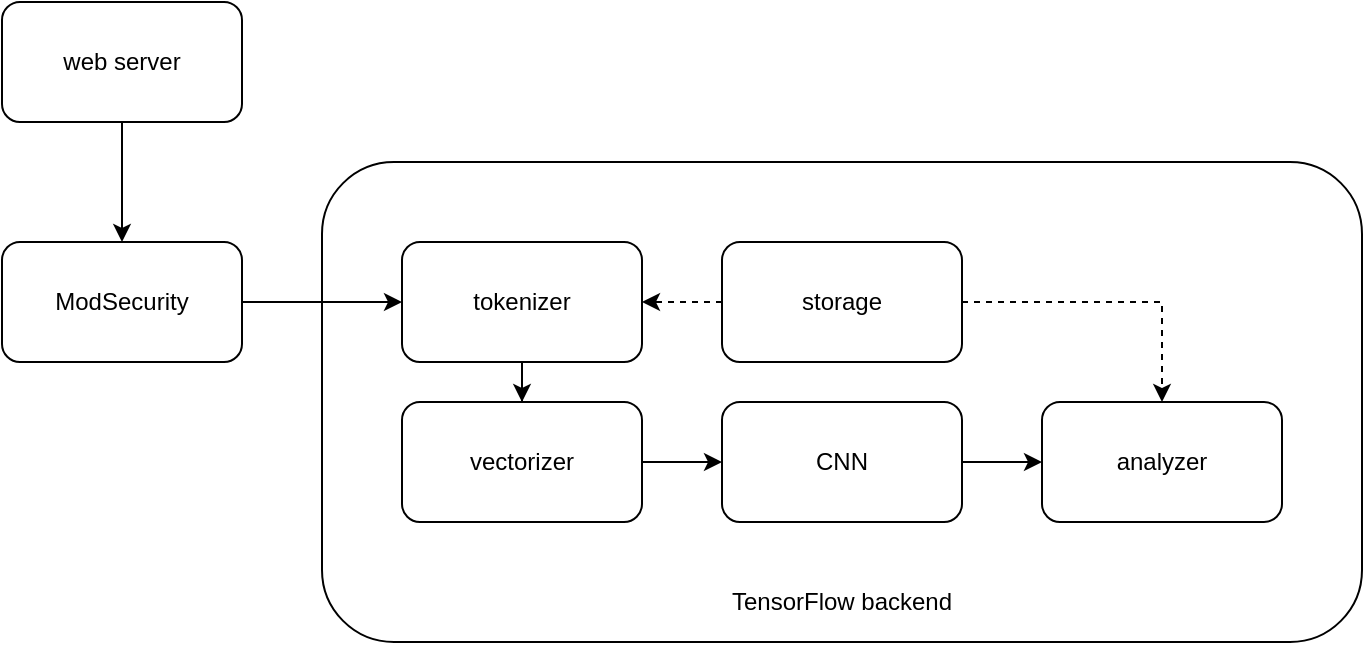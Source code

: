 <mxfile version="13.10.9" type="device"><diagram id="UTQ7024b8eZbAullOXhu" name="Page-1"><mxGraphModel dx="1186" dy="798" grid="1" gridSize="10" guides="1" tooltips="1" connect="1" arrows="1" fold="1" page="1" pageScale="1" pageWidth="850" pageHeight="1100" math="0" shadow="0"><root><mxCell id="0"/><mxCell id="1" parent="0"/><mxCell id="hNfpFDei1GpLXJ4z84QQ-42" value="" style="rounded=1;whiteSpace=wrap;html=1;" parent="1" vertex="1"><mxGeometry x="200" y="120" width="520" height="240" as="geometry"/></mxCell><mxCell id="hNfpFDei1GpLXJ4z84QQ-44" style="edgeStyle=orthogonalEdgeStyle;rounded=0;orthogonalLoop=1;jettySize=auto;html=1;" parent="1" source="hNfpFDei1GpLXJ4z84QQ-45" target="hNfpFDei1GpLXJ4z84QQ-47" edge="1"><mxGeometry relative="1" as="geometry"/></mxCell><mxCell id="hNfpFDei1GpLXJ4z84QQ-45" value="web server" style="rounded=1;whiteSpace=wrap;html=1;" parent="1" vertex="1"><mxGeometry x="40" y="40" width="120" height="60" as="geometry"/></mxCell><mxCell id="hNfpFDei1GpLXJ4z84QQ-46" style="edgeStyle=orthogonalEdgeStyle;rounded=0;orthogonalLoop=1;jettySize=auto;html=1;" parent="1" source="hNfpFDei1GpLXJ4z84QQ-47" target="hNfpFDei1GpLXJ4z84QQ-49" edge="1"><mxGeometry relative="1" as="geometry"/></mxCell><mxCell id="hNfpFDei1GpLXJ4z84QQ-47" value="ModSecurity" style="rounded=1;whiteSpace=wrap;html=1;" parent="1" vertex="1"><mxGeometry x="40" y="160" width="120" height="60" as="geometry"/></mxCell><mxCell id="hNfpFDei1GpLXJ4z84QQ-48" style="edgeStyle=orthogonalEdgeStyle;rounded=0;orthogonalLoop=1;jettySize=auto;html=1;" parent="1" source="hNfpFDei1GpLXJ4z84QQ-49" target="hNfpFDei1GpLXJ4z84QQ-53" edge="1"><mxGeometry relative="1" as="geometry"/></mxCell><mxCell id="hNfpFDei1GpLXJ4z84QQ-49" value="tokenizer" style="rounded=1;whiteSpace=wrap;html=1;" parent="1" vertex="1"><mxGeometry x="240" y="160" width="120" height="60" as="geometry"/></mxCell><mxCell id="QgEi7dKz74DnWH31GJVn-2" style="edgeStyle=orthogonalEdgeStyle;rounded=0;orthogonalLoop=1;jettySize=auto;html=1;align=center;" edge="1" parent="1" source="hNfpFDei1GpLXJ4z84QQ-53" target="QgEi7dKz74DnWH31GJVn-1"><mxGeometry relative="1" as="geometry"/></mxCell><mxCell id="hNfpFDei1GpLXJ4z84QQ-53" value="vectorizer" style="rounded=1;whiteSpace=wrap;html=1;" parent="1" vertex="1"><mxGeometry x="240" y="240" width="120" height="60" as="geometry"/></mxCell><mxCell id="hNfpFDei1GpLXJ4z84QQ-62" value="analyzer" style="rounded=1;whiteSpace=wrap;html=1;" parent="1" vertex="1"><mxGeometry x="560" y="240" width="120" height="60" as="geometry"/></mxCell><mxCell id="hNfpFDei1GpLXJ4z84QQ-64" style="edgeStyle=orthogonalEdgeStyle;rounded=0;orthogonalLoop=1;jettySize=auto;html=1;dashed=1;" parent="1" source="hNfpFDei1GpLXJ4z84QQ-65" target="hNfpFDei1GpLXJ4z84QQ-62" edge="1"><mxGeometry relative="1" as="geometry"/></mxCell><mxCell id="QgEi7dKz74DnWH31GJVn-4" style="edgeStyle=orthogonalEdgeStyle;rounded=0;orthogonalLoop=1;jettySize=auto;html=1;align=center;dashed=1;" edge="1" parent="1" source="hNfpFDei1GpLXJ4z84QQ-65" target="hNfpFDei1GpLXJ4z84QQ-49"><mxGeometry relative="1" as="geometry"/></mxCell><mxCell id="hNfpFDei1GpLXJ4z84QQ-65" value="storage" style="rounded=1;whiteSpace=wrap;html=1;" parent="1" vertex="1"><mxGeometry x="400" y="160" width="120" height="60" as="geometry"/></mxCell><mxCell id="hNfpFDei1GpLXJ4z84QQ-66" value="TensorFlow backend" style="text;html=1;strokeColor=none;fillColor=none;align=center;verticalAlign=middle;whiteSpace=wrap;rounded=0;" parent="1" vertex="1"><mxGeometry x="400" y="330" width="120" height="20" as="geometry"/></mxCell><mxCell id="QgEi7dKz74DnWH31GJVn-3" style="edgeStyle=orthogonalEdgeStyle;rounded=0;orthogonalLoop=1;jettySize=auto;html=1;align=center;" edge="1" parent="1" source="QgEi7dKz74DnWH31GJVn-1" target="hNfpFDei1GpLXJ4z84QQ-62"><mxGeometry relative="1" as="geometry"/></mxCell><mxCell id="QgEi7dKz74DnWH31GJVn-1" value="CNN" style="rounded=1;whiteSpace=wrap;html=1;" vertex="1" parent="1"><mxGeometry x="400" y="240" width="120" height="60" as="geometry"/></mxCell></root></mxGraphModel></diagram></mxfile>
